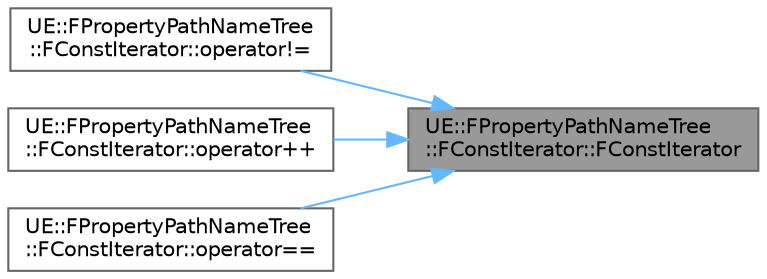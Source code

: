 digraph "UE::FPropertyPathNameTree::FConstIterator::FConstIterator"
{
 // INTERACTIVE_SVG=YES
 // LATEX_PDF_SIZE
  bgcolor="transparent";
  edge [fontname=Helvetica,fontsize=10,labelfontname=Helvetica,labelfontsize=10];
  node [fontname=Helvetica,fontsize=10,shape=box,height=0.2,width=0.4];
  rankdir="RL";
  Node1 [id="Node000001",label="UE::FPropertyPathNameTree\l::FConstIterator::FConstIterator",height=0.2,width=0.4,color="gray40", fillcolor="grey60", style="filled", fontcolor="black",tooltip=" "];
  Node1 -> Node2 [id="edge1_Node000001_Node000002",dir="back",color="steelblue1",style="solid",tooltip=" "];
  Node2 [id="Node000002",label="UE::FPropertyPathNameTree\l::FConstIterator::operator!=",height=0.2,width=0.4,color="grey40", fillcolor="white", style="filled",URL="$d6/d58/classUE_1_1FPropertyPathNameTree_1_1FConstIterator.html#a1e28a5e9b5ceeea5ef84d7987cd0b4e4",tooltip=" "];
  Node1 -> Node3 [id="edge2_Node000001_Node000003",dir="back",color="steelblue1",style="solid",tooltip=" "];
  Node3 [id="Node000003",label="UE::FPropertyPathNameTree\l::FConstIterator::operator++",height=0.2,width=0.4,color="grey40", fillcolor="white", style="filled",URL="$d6/d58/classUE_1_1FPropertyPathNameTree_1_1FConstIterator.html#a67c6524dfebfc839c942d665498ac2dd",tooltip=" "];
  Node1 -> Node4 [id="edge3_Node000001_Node000004",dir="back",color="steelblue1",style="solid",tooltip=" "];
  Node4 [id="Node000004",label="UE::FPropertyPathNameTree\l::FConstIterator::operator==",height=0.2,width=0.4,color="grey40", fillcolor="white", style="filled",URL="$d6/d58/classUE_1_1FPropertyPathNameTree_1_1FConstIterator.html#ac8bc364f508a9397d1982bf24a7fe290",tooltip=" "];
}
